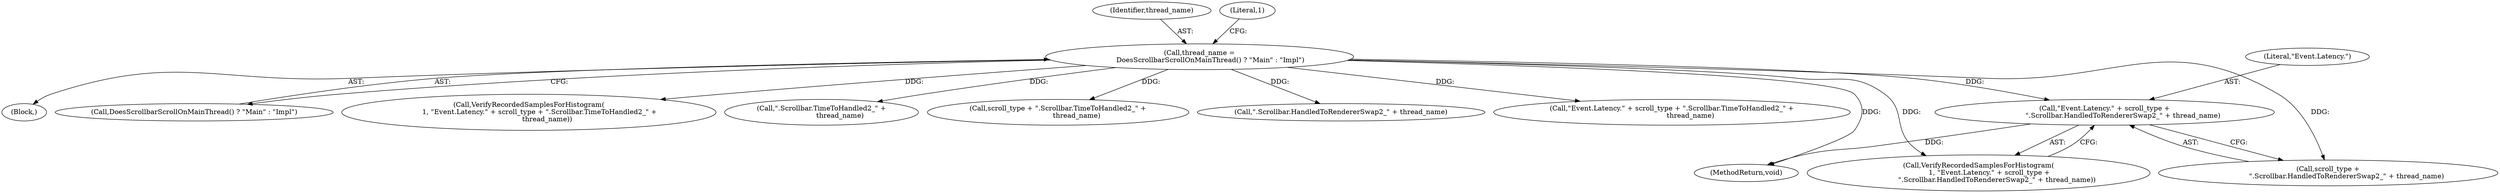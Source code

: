 digraph "1_Chrome_14f2111f9cec919a450115ce4914f228effca58e_1@API" {
"1000254" [label="(Call,\"Event.Latency.\" + scroll_type +\n                 \".Scrollbar.HandledToRendererSwap2_\" + thread_name)"];
"1000235" [label="(Call,thread_name =\n          DoesScrollbarScrollOnMainThread() ? \"Main\" : \"Impl\")"];
"1000261" [label="(MethodReturn,void)"];
"1000201" [label="(Block,)"];
"1000237" [label="(Call,DoesScrollbarScrollOnMainThread() ? \"Main\" : \"Impl\")"];
"1000252" [label="(Call,VerifyRecordedSamplesForHistogram(\n          1, \"Event.Latency.\" + scroll_type +\n                 \".Scrollbar.HandledToRendererSwap2_\" + thread_name))"];
"1000242" [label="(Call,VerifyRecordedSamplesForHistogram(\n          1, \"Event.Latency.\" + scroll_type + \".Scrollbar.TimeToHandled2_\" +\n                 thread_name))"];
"1000248" [label="(Call,\".Scrollbar.TimeToHandled2_\" +\n                 thread_name)"];
"1000256" [label="(Call,scroll_type +\n                 \".Scrollbar.HandledToRendererSwap2_\" + thread_name)"];
"1000236" [label="(Identifier,thread_name)"];
"1000246" [label="(Call,scroll_type + \".Scrollbar.TimeToHandled2_\" +\n                 thread_name)"];
"1000258" [label="(Call,\".Scrollbar.HandledToRendererSwap2_\" + thread_name)"];
"1000244" [label="(Call,\"Event.Latency.\" + scroll_type + \".Scrollbar.TimeToHandled2_\" +\n                 thread_name)"];
"1000255" [label="(Literal,\"Event.Latency.\")"];
"1000243" [label="(Literal,1)"];
"1000235" [label="(Call,thread_name =\n          DoesScrollbarScrollOnMainThread() ? \"Main\" : \"Impl\")"];
"1000254" [label="(Call,\"Event.Latency.\" + scroll_type +\n                 \".Scrollbar.HandledToRendererSwap2_\" + thread_name)"];
"1000254" -> "1000252"  [label="AST: "];
"1000254" -> "1000256"  [label="CFG: "];
"1000255" -> "1000254"  [label="AST: "];
"1000256" -> "1000254"  [label="AST: "];
"1000252" -> "1000254"  [label="CFG: "];
"1000254" -> "1000261"  [label="DDG: "];
"1000235" -> "1000254"  [label="DDG: "];
"1000235" -> "1000201"  [label="AST: "];
"1000235" -> "1000237"  [label="CFG: "];
"1000236" -> "1000235"  [label="AST: "];
"1000237" -> "1000235"  [label="AST: "];
"1000243" -> "1000235"  [label="CFG: "];
"1000235" -> "1000261"  [label="DDG: "];
"1000235" -> "1000242"  [label="DDG: "];
"1000235" -> "1000244"  [label="DDG: "];
"1000235" -> "1000246"  [label="DDG: "];
"1000235" -> "1000248"  [label="DDG: "];
"1000235" -> "1000252"  [label="DDG: "];
"1000235" -> "1000256"  [label="DDG: "];
"1000235" -> "1000258"  [label="DDG: "];
}
